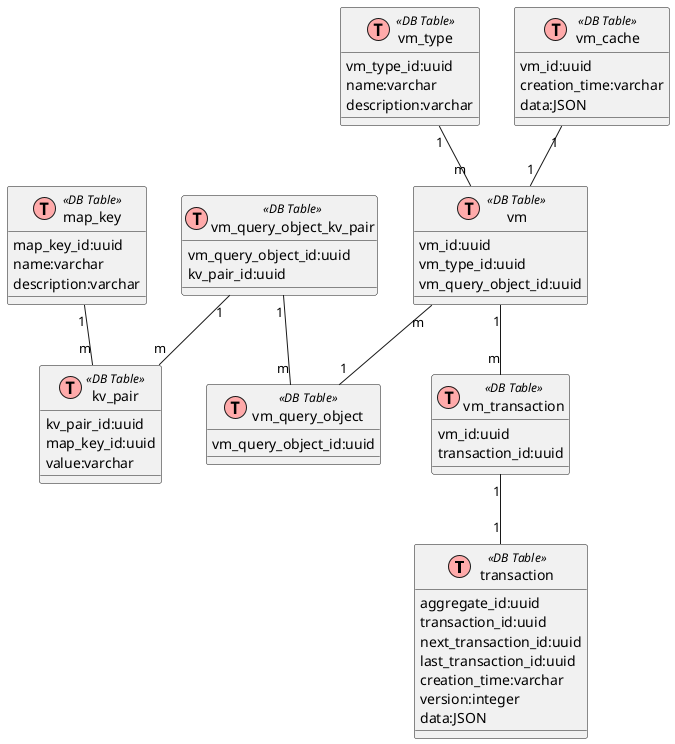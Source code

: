 @startuml
!define TABLE (T, #FFAAAA) DB Table

class transaction <<TABLE>>
transaction : aggregate_id:uuid
transaction : transaction_id:uuid
transaction : next_transaction_id:uuid
transaction : last_transaction_id:uuid
transaction : creation_time:varchar
transaction : version:integer
transaction : data:JSON

class vm_type <<TABLE>>
vm_type : vm_type_id:uuid
vm_type : name:varchar
vm_type : description:varchar

class vm <<TABLE>>
vm : vm_id:uuid
vm : vm_type_id:uuid
vm : vm_query_object_id:uuid

class vm_cache <<TABLE>>
vm_cache : vm_id:uuid
vm_cache : creation_time:varchar
vm_cache : data:JSON

class vm_query_object <<TABLE>>
vm_query_object : vm_query_object_id:uuid

class vm_query_object_kv_pair <<TABLE>>
vm_query_object_kv_pair : vm_query_object_id:uuid
vm_query_object_kv_pair : kv_pair_id:uuid

class kv_pair <<TABLE>>
kv_pair : kv_pair_id:uuid
kv_pair : map_key_id:uuid
kv_pair : value:varchar

class map_key <<TABLE>>
map_key : map_key_id:uuid
map_key : name:varchar
map_key : description:varchar

class vm_transaction <<TABLE>>
vm_transaction : vm_id:uuid
vm_transaction : transaction_id:uuid

vm "m" -- "1" vm_query_object
vm_type "1" -- "m" vm
vm "1" -- "m" vm_transaction
vm_transaction "1" -- "1" transaction
vm_cache "1" -- "1" vm
vm_query_object_kv_pair "1" -- "m" vm_query_object
vm_query_object_kv_pair "1" -- "m" kv_pair
map_key "1" -- "m" kv_pair
@enduml
